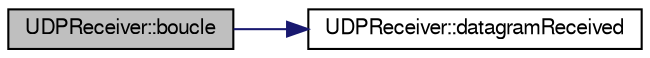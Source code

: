 digraph "UDPReceiver::boucle"
{
  bgcolor="transparent";
  edge [fontname="FreeSans",fontsize="10",labelfontname="FreeSans",labelfontsize="10"];
  node [fontname="FreeSans",fontsize="10",shape=record];
  rankdir="LR";
  Node1 [label="UDPReceiver::boucle",height=0.2,width=0.4,color="black", fillcolor="grey75", style="filled" fontcolor="black"];
  Node1 -> Node2 [color="midnightblue",fontsize="10",style="solid",fontname="FreeSans"];
  Node2 [label="UDPReceiver::datagramReceived",height=0.2,width=0.4,color="black",URL="$classUDPReceiver.html#afc620756f680a0b14d910ad8c648b1e3"];
}
